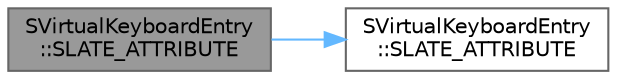 digraph "SVirtualKeyboardEntry::SLATE_ATTRIBUTE"
{
 // INTERACTIVE_SVG=YES
 // LATEX_PDF_SIZE
  bgcolor="transparent";
  edge [fontname=Helvetica,fontsize=10,labelfontname=Helvetica,labelfontsize=10];
  node [fontname=Helvetica,fontsize=10,shape=box,height=0.2,width=0.4];
  rankdir="LR";
  Node1 [id="Node000001",label="SVirtualKeyboardEntry\l::SLATE_ATTRIBUTE",height=0.2,width=0.4,color="gray40", fillcolor="grey60", style="filled", fontcolor="black",tooltip="Minimum width that a text block should be."];
  Node1 -> Node2 [id="edge1_Node000001_Node000002",color="steelblue1",style="solid",tooltip=" "];
  Node2 [id="Node000002",label="SVirtualKeyboardEntry\l::SLATE_ATTRIBUTE",height=0.2,width=0.4,color="grey40", fillcolor="white", style="filled",URL="$d1/dd6/classSVirtualKeyboardEntry.html#ab9e25f840d60fb3533ace8b9dd08f698",tooltip="Sets the text content for this editable text widget."];
}
